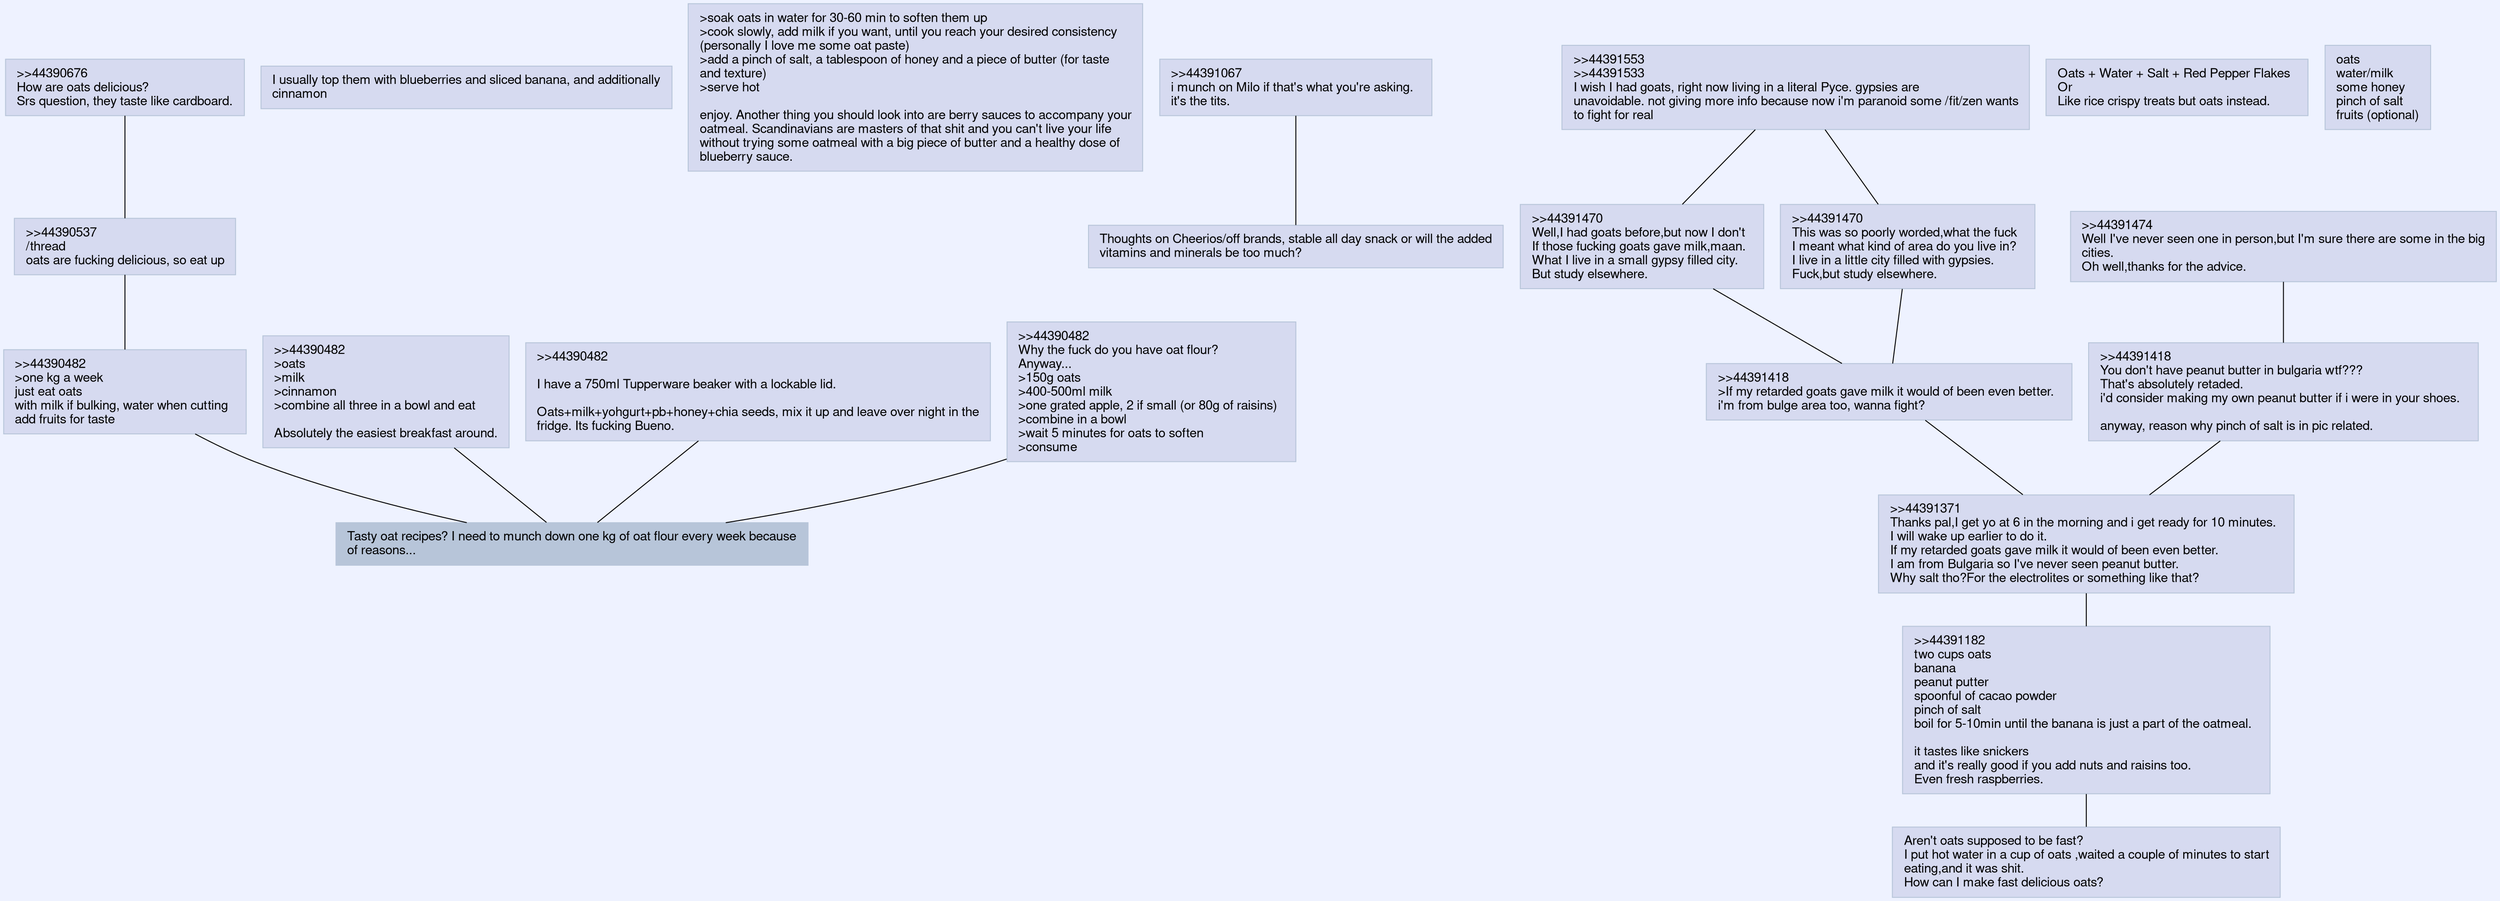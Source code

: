 graph {
	node [color="#B7C5D9" fillcolor="#d6daf0" fontname="helvetica, open-sans" shape=rectangle style=filled]
	bgcolor="#eef2ff" fontname="helvetica, open-sans" splines=true
	44390482 [color="#B7C5D9" fillcolor="#b7c5d9"]
	44390482 [label=<<TABLE ALIGN="LEFT" BORDER="0"><TR><TD BALIGN="LEFT"><FONT>Tasty oat recipes? I need to munch down one kg of oat flour every week because<BR/>of reasons...<BR/></FONT></TD></TR></TABLE>>]
	44390537 -- 44390482
	44390537 [label=<<TABLE ALIGN="LEFT" BORDER="0"><TR><TD BALIGN="LEFT"><FONT>&gt;&gt;44390482  <BR/>&gt;one kg a week  <BR/>just eat oats  <BR/>with milk if bulking, water when cutting  <BR/>add fruits for taste<BR/></FONT></TD></TR></TABLE>>]
	44390541 [label=<<TABLE ALIGN="LEFT" BORDER="0"><TR><TD BALIGN="LEFT"><FONT>I usually top them with blueberries and sliced banana, and additionally<BR/>cinnamon<BR/></FONT></TD></TR></TABLE>>]
	44390649 [label=<<TABLE ALIGN="LEFT" BORDER="0"><TR><TD BALIGN="LEFT"><FONT>&gt;soak oats in water for 30-60 min to soften them up  <BR/>&gt;cook slowly, add milk if you want, until you reach your desired consistency<BR/>(personally I love me some oat paste)  <BR/>&gt;add a pinch of salt, a tablespoon of honey and a piece of butter (for taste<BR/>and texture)  <BR/>&gt;serve hot  <BR/>  <BR/>enjoy. Another thing you should look into are berry sauces to accompany your<BR/>oatmeal. Scandinavians are masters of that shit and you can't live your life<BR/>without trying some oatmeal with a big piece of butter and a healthy dose of<BR/>blueberry sauce.<BR/></FONT></TD></TR></TABLE>>]
	44390676 -- 44390537
	44390676 [label=<<TABLE ALIGN="LEFT" BORDER="0"><TR><TD BALIGN="LEFT"><FONT>&gt;&gt;44390537  <BR/>/thread  <BR/>oats are fucking delicious, so eat up<BR/></FONT></TD></TR></TABLE>>]
	44391067 [label=<<TABLE ALIGN="LEFT" BORDER="0"><TR><TD BALIGN="LEFT"><FONT>Thoughts on Cheerios/off brands, stable all day snack or will the added<BR/>vitamins and minerals be too much?<BR/></FONT></TD></TR></TABLE>>]
	44391085 -- 44391067
	44391085 [label=<<TABLE ALIGN="LEFT" BORDER="0"><TR><TD BALIGN="LEFT"><FONT>&gt;&gt;44391067  <BR/>i munch on Milo if that's what you're asking.  <BR/>it's the tits.<BR/></FONT></TD></TR></TABLE>>]
	44391097 -- 44390676
	44391097 [label=<<TABLE ALIGN="LEFT" BORDER="0"><TR><TD BALIGN="LEFT"><FONT>&gt;&gt;44390676  <BR/>How are oats delicious?  <BR/>Srs question, they taste like cardboard.<BR/></FONT></TD></TR></TABLE>>]
	44391182 [label=<<TABLE ALIGN="LEFT" BORDER="0"><TR><TD BALIGN="LEFT"><FONT>Aren't oats supposed to be fast?  <BR/>I put hot water in a cup of oats ,waited a couple of minutes to start<BR/>eating,and it was shit.  <BR/>How can I make fast delicious oats?<BR/></FONT></TD></TR></TABLE>>]
	44391207 [label=<<TABLE ALIGN="LEFT" BORDER="0"><TR><TD BALIGN="LEFT"><FONT>Oats + Water + Salt + Red Pepper Flakes  <BR/>Or  <BR/>Like rice crispy treats but oats instead.<BR/></FONT></TD></TR></TABLE>>]
	44391371 -- 44391182
	44391371 [label=<<TABLE ALIGN="LEFT" BORDER="0"><TR><TD BALIGN="LEFT"><FONT>&gt;&gt;44391182  <BR/>two cups oats  <BR/>banana  <BR/>peanut putter  <BR/>spoonful of cacao powder  <BR/>pinch of salt  <BR/>boil for 5-10min until the banana is just a part of the oatmeal.  <BR/>  <BR/>it tastes like snickers  <BR/>and it's really good if you add nuts and raisins too.  <BR/>Even fresh raspberries.<BR/></FONT></TD></TR></TABLE>>]
	44391418 -- 44391371
	44391418 [label=<<TABLE ALIGN="LEFT" BORDER="0"><TR><TD BALIGN="LEFT"><FONT>&gt;&gt;44391371  <BR/>Thanks pal,I get yo at 6 in the morning and i get ready for 10 minutes.  <BR/>I will wake up earlier to do it.  <BR/>If my retarded goats gave milk it would of been even better.  <BR/>I am from Bulgaria so I've never seen peanut butter.  <BR/>Why salt tho?For the electrolites or something like that?<BR/></FONT></TD></TR></TABLE>>]
	44391470 -- 44391418
	44391470 [label=<<TABLE ALIGN="LEFT" BORDER="0"><TR><TD BALIGN="LEFT"><FONT>&gt;&gt;44391418  <BR/>&gt;If my retarded goats gave milk it would of been even better.  <BR/>i'm from bulge area too, wanna fight?<BR/></FONT></TD></TR></TABLE>>]
	44391474 -- 44391418
	44391474 [label=<<TABLE ALIGN="LEFT" BORDER="0"><TR><TD BALIGN="LEFT"><FONT>&gt;&gt;44391418  <BR/>You don't have peanut butter in bulgaria wtf???  <BR/>That's absolutely retaded.  <BR/>i'd consider making my own peanut butter if i were in your shoes.  <BR/>  <BR/>anyway, reason why pinch of salt is in pic related.<BR/></FONT></TD></TR></TABLE>>]
	44391511 -- 44391474
	44391511 [label=<<TABLE ALIGN="LEFT" BORDER="0"><TR><TD BALIGN="LEFT"><FONT>&gt;&gt;44391474  <BR/>Well I've never seen one in person,but I'm sure there are some in the big<BR/>cities.  <BR/>Oh well,thanks for the advice.<BR/></FONT></TD></TR></TABLE>>]
	44391533 -- 44391470
	44391533 [label=<<TABLE ALIGN="LEFT" BORDER="0"><TR><TD BALIGN="LEFT"><FONT>&gt;&gt;44391470  <BR/>Well,I had goats before,but now I don't  <BR/>If those fucking goats gave milk,maan.  <BR/>What I live in a small gypsy filled city.  <BR/>But study elsewhere.<BR/></FONT></TD></TR></TABLE>>]
	44391553 -- 44391470
	44391553 [label=<<TABLE ALIGN="LEFT" BORDER="0"><TR><TD BALIGN="LEFT"><FONT>&gt;&gt;44391470  <BR/>This was so poorly worded,what the fuck  <BR/>I meant what kind of area do you live in?  <BR/>I live in a little city filled with gypsies.  <BR/>Fuck,but study elsewhere.<BR/></FONT></TD></TR></TABLE>>]
	44391635 -- 44391553
	44391635 -- 44391533
	44391635 [label=<<TABLE ALIGN="LEFT" BORDER="0"><TR><TD BALIGN="LEFT"><FONT>&gt;&gt;44391553  <BR/>&gt;&gt;44391533  <BR/>I wish I had goats, right now living in a literal Pyce. gypsies are<BR/>unavoidable. not giving more info because now i'm paranoid some /fit/zen wants<BR/>to fight for real<BR/></FONT></TD></TR></TABLE>>]
	44391690 -- 44390482
	44391690 [label=<<TABLE ALIGN="LEFT" BORDER="0"><TR><TD BALIGN="LEFT"><FONT>&gt;&gt;44390482  <BR/>&gt;oats  <BR/>&gt;milk  <BR/>&gt;cinnamon  <BR/>&gt;combine all three in a bowl and eat  <BR/>  <BR/>Absolutely the easiest breakfast around.<BR/></FONT></TD></TR></TABLE>>]
	44391838 -- 44390482
	44391838 [label=<<TABLE ALIGN="LEFT" BORDER="0"><TR><TD BALIGN="LEFT"><FONT>&gt;&gt;44390482  <BR/>  <BR/>I have a 750ml Tupperware beaker with a lockable lid.  <BR/>  <BR/>Oats+milk+yohgurt+pb+honey+chia seeds, mix it up and leave over night in the<BR/>fridge. Its fucking Bueno.<BR/></FONT></TD></TR></TABLE>>]
	44392436 -- 44390482
	44392436 [label=<<TABLE ALIGN="LEFT" BORDER="0"><TR><TD BALIGN="LEFT"><FONT>&gt;&gt;44390482  <BR/>Why the fuck do you have oat flour?  <BR/>Anyway...  <BR/>&gt;150g oats  <BR/>&gt;400-500ml milk  <BR/>&gt;one grated apple, 2 if small (or 80g of raisins)  <BR/>&gt;combine in a bowl  <BR/>&gt;wait 5 minutes for oats to soften  <BR/>&gt;consume<BR/></FONT></TD></TR></TABLE>>]
	44393130 [label=<<TABLE ALIGN="LEFT" BORDER="0"><TR><TD BALIGN="LEFT"><FONT>oats  <BR/>water/milk  <BR/>some honey  <BR/>pinch of salt  <BR/>fruits (optional)<BR/></FONT></TD></TR></TABLE>>]
}
